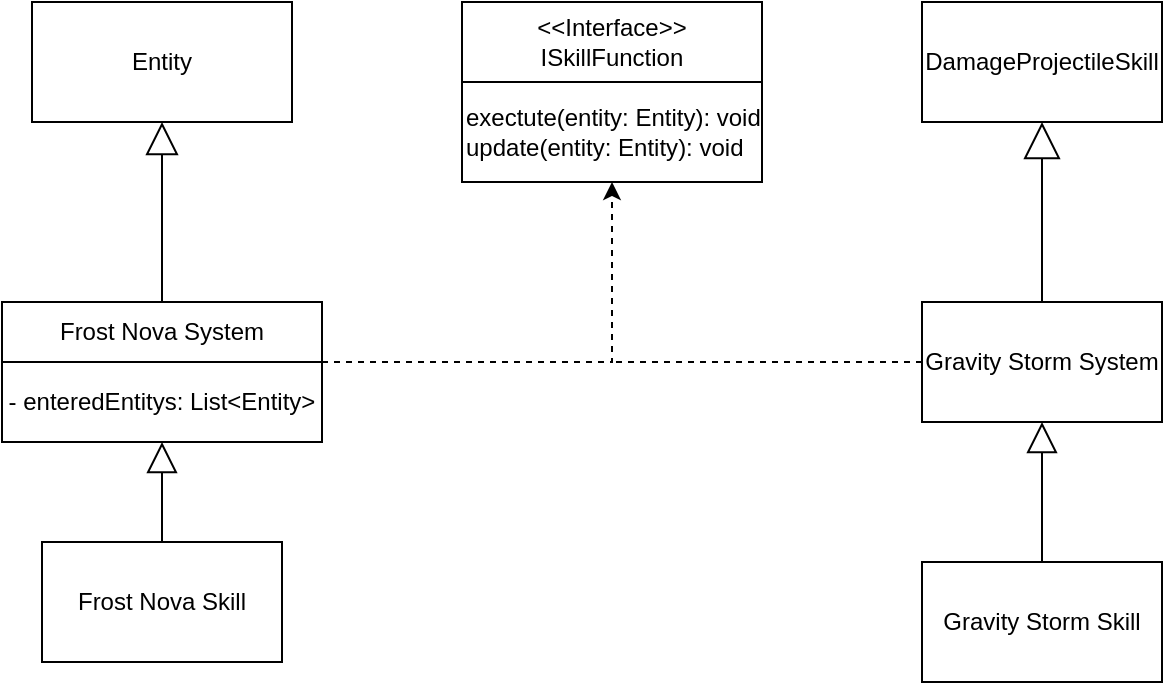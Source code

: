 <mxfile version="21.2.4">
  <diagram name="Seite-1" id="bpRkwtM2eV6_gNk7ZkO5">
    <mxGraphModel dx="1393" dy="758" grid="1" gridSize="10" guides="1" tooltips="1" connect="1" arrows="1" fold="1" page="1" pageScale="1" pageWidth="827" pageHeight="1169" math="0" shadow="0">
      <root>
        <mxCell id="0" />
        <mxCell id="1" parent="0" />
        <mxCell id="SnWKyFVsWIMMJyHiQeeG-3" style="edgeStyle=orthogonalEdgeStyle;rounded=0;orthogonalLoop=1;jettySize=auto;html=1;exitX=0.5;exitY=0;exitDx=0;exitDy=0;entryX=0.5;entryY=1;entryDx=0;entryDy=0;endArrow=block;endFill=0;endSize=16;" parent="1" source="SnWKyFVsWIMMJyHiQeeG-1" target="SnWKyFVsWIMMJyHiQeeG-2" edge="1">
          <mxGeometry relative="1" as="geometry" />
        </mxCell>
        <mxCell id="SnWKyFVsWIMMJyHiQeeG-5" style="edgeStyle=orthogonalEdgeStyle;rounded=0;orthogonalLoop=1;jettySize=auto;html=1;exitX=0;exitY=0.5;exitDx=0;exitDy=0;dashed=1;endArrow=none;endFill=0;" parent="1" source="SnWKyFVsWIMMJyHiQeeG-1" edge="1">
          <mxGeometry relative="1" as="geometry">
            <mxPoint x="405" y="240" as="targetPoint" />
          </mxGeometry>
        </mxCell>
        <mxCell id="SnWKyFVsWIMMJyHiQeeG-1" value="Gravity Storm System" style="rounded=0;whiteSpace=wrap;html=1;" parent="1" vertex="1">
          <mxGeometry x="560" y="210" width="120" height="60" as="geometry" />
        </mxCell>
        <mxCell id="SnWKyFVsWIMMJyHiQeeG-2" value="DamageProjectileSkill" style="rounded=0;whiteSpace=wrap;html=1;" parent="1" vertex="1">
          <mxGeometry x="560" y="60" width="120" height="60" as="geometry" />
        </mxCell>
        <mxCell id="SnWKyFVsWIMMJyHiQeeG-4" value="&amp;lt;&amp;lt;Interface&amp;gt;&amp;gt;&lt;br&gt;ISkillFunction" style="rounded=0;whiteSpace=wrap;html=1;" parent="1" vertex="1">
          <mxGeometry x="330" y="60" width="150" height="40" as="geometry" />
        </mxCell>
        <mxCell id="SnWKyFVsWIMMJyHiQeeG-6" value="&lt;div style=&quot;&quot;&gt;&lt;span style=&quot;background-color: initial;&quot;&gt;exectute(entity: Entity): void&lt;/span&gt;&lt;/div&gt;&lt;div style=&quot;&quot;&gt;update(entity: Entity&lt;span style=&quot;background-color: initial;&quot;&gt;): void&lt;/span&gt;&lt;/div&gt;" style="rounded=0;whiteSpace=wrap;html=1;align=left;" parent="1" vertex="1">
          <mxGeometry x="330" y="100" width="150" height="50" as="geometry" />
        </mxCell>
        <mxCell id="SnWKyFVsWIMMJyHiQeeG-8" style="edgeStyle=orthogonalEdgeStyle;rounded=0;orthogonalLoop=1;jettySize=auto;html=1;dashed=1;exitX=1;exitY=0;exitDx=0;exitDy=0;entryX=0.5;entryY=1;entryDx=0;entryDy=0;" parent="1" source="SnWKyFVsWIMMJyHiQeeG-11" target="SnWKyFVsWIMMJyHiQeeG-6" edge="1">
          <mxGeometry relative="1" as="geometry">
            <mxPoint x="420" y="180" as="targetPoint" />
            <Array as="points">
              <mxPoint x="405" y="240" />
            </Array>
          </mxGeometry>
        </mxCell>
        <mxCell id="SnWKyFVsWIMMJyHiQeeG-10" style="edgeStyle=orthogonalEdgeStyle;rounded=0;orthogonalLoop=1;jettySize=auto;html=1;exitX=0.5;exitY=0;exitDx=0;exitDy=0;entryX=0.5;entryY=1;entryDx=0;entryDy=0;endArrow=block;endFill=0;endSize=14;" parent="1" source="SnWKyFVsWIMMJyHiQeeG-7" target="SnWKyFVsWIMMJyHiQeeG-9" edge="1">
          <mxGeometry relative="1" as="geometry" />
        </mxCell>
        <mxCell id="SnWKyFVsWIMMJyHiQeeG-7" value="Frost Nova System" style="rounded=0;whiteSpace=wrap;html=1;" parent="1" vertex="1">
          <mxGeometry x="100" y="210" width="160" height="30" as="geometry" />
        </mxCell>
        <mxCell id="SnWKyFVsWIMMJyHiQeeG-9" value="Entity" style="rounded=0;whiteSpace=wrap;html=1;" parent="1" vertex="1">
          <mxGeometry x="115" y="60" width="130" height="60" as="geometry" />
        </mxCell>
        <mxCell id="SnWKyFVsWIMMJyHiQeeG-11" value="- enteredEntitys: List&amp;lt;Entity&amp;gt;" style="rounded=0;whiteSpace=wrap;html=1;" parent="1" vertex="1">
          <mxGeometry x="100" y="240" width="160" height="40" as="geometry" />
        </mxCell>
        <mxCell id="GIdUyx6nWoU5Lj_GM9Hl-3" style="edgeStyle=orthogonalEdgeStyle;rounded=0;orthogonalLoop=1;jettySize=auto;html=1;exitX=0.5;exitY=0;exitDx=0;exitDy=0;entryX=0.5;entryY=1;entryDx=0;entryDy=0;endArrow=block;endFill=0;endSize=13;" edge="1" parent="1" source="GIdUyx6nWoU5Lj_GM9Hl-1" target="SnWKyFVsWIMMJyHiQeeG-11">
          <mxGeometry relative="1" as="geometry" />
        </mxCell>
        <mxCell id="GIdUyx6nWoU5Lj_GM9Hl-1" value="Frost Nova Skill" style="rounded=0;whiteSpace=wrap;html=1;" vertex="1" parent="1">
          <mxGeometry x="120" y="330" width="120" height="60" as="geometry" />
        </mxCell>
        <mxCell id="GIdUyx6nWoU5Lj_GM9Hl-4" style="edgeStyle=orthogonalEdgeStyle;rounded=0;orthogonalLoop=1;jettySize=auto;html=1;exitX=0.5;exitY=0;exitDx=0;exitDy=0;entryX=0.5;entryY=1;entryDx=0;entryDy=0;endArrow=block;endFill=0;endSize=13;" edge="1" parent="1" source="GIdUyx6nWoU5Lj_GM9Hl-2" target="SnWKyFVsWIMMJyHiQeeG-1">
          <mxGeometry relative="1" as="geometry" />
        </mxCell>
        <mxCell id="GIdUyx6nWoU5Lj_GM9Hl-2" value="Gravity Storm Skill" style="rounded=0;whiteSpace=wrap;html=1;" vertex="1" parent="1">
          <mxGeometry x="560" y="340" width="120" height="60" as="geometry" />
        </mxCell>
      </root>
    </mxGraphModel>
  </diagram>
</mxfile>
